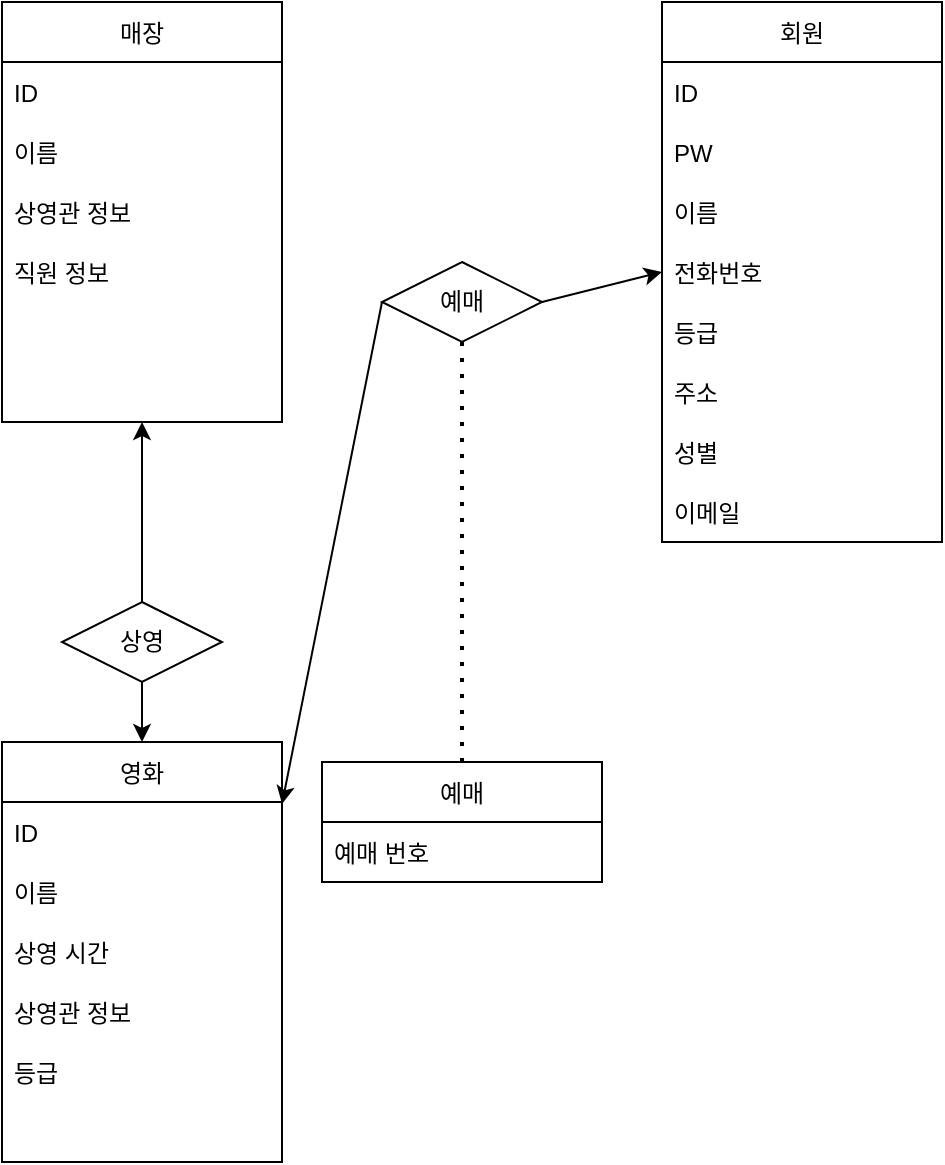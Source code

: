 <mxfile version="15.5.2" type="github">
  <diagram id="C5RBs43oDa-KdzZeNtuy" name="Page-1">
    <mxGraphModel dx="2062" dy="1154" grid="1" gridSize="10" guides="1" tooltips="1" connect="1" arrows="1" fold="1" page="1" pageScale="1" pageWidth="1169" pageHeight="1654" math="0" shadow="0">
      <root>
        <mxCell id="WIyWlLk6GJQsqaUBKTNV-0" />
        <mxCell id="WIyWlLk6GJQsqaUBKTNV-1" parent="WIyWlLk6GJQsqaUBKTNV-0" />
        <mxCell id="eVh-Bh2Psxbf9Z9gG3oA-1" value="회원" style="swimlane;fontStyle=0;childLayout=stackLayout;horizontal=1;startSize=30;horizontalStack=0;resizeParent=1;resizeParentMax=0;resizeLast=0;collapsible=1;marginBottom=0;" parent="WIyWlLk6GJQsqaUBKTNV-1" vertex="1">
          <mxGeometry x="970" y="140" width="140" height="270" as="geometry" />
        </mxCell>
        <mxCell id="eVh-Bh2Psxbf9Z9gG3oA-2" value="ID" style="text;strokeColor=none;fillColor=none;align=left;verticalAlign=middle;spacingLeft=4;spacingRight=4;overflow=hidden;points=[[0,0.5],[1,0.5]];portConstraint=eastwest;rotatable=0;" parent="eVh-Bh2Psxbf9Z9gG3oA-1" vertex="1">
          <mxGeometry y="30" width="140" height="30" as="geometry" />
        </mxCell>
        <mxCell id="eVh-Bh2Psxbf9Z9gG3oA-3" value="PW" style="text;strokeColor=none;fillColor=none;align=left;verticalAlign=middle;spacingLeft=4;spacingRight=4;overflow=hidden;points=[[0,0.5],[1,0.5]];portConstraint=eastwest;rotatable=0;" parent="eVh-Bh2Psxbf9Z9gG3oA-1" vertex="1">
          <mxGeometry y="60" width="140" height="30" as="geometry" />
        </mxCell>
        <mxCell id="eVh-Bh2Psxbf9Z9gG3oA-4" value="이름" style="text;strokeColor=none;fillColor=none;align=left;verticalAlign=middle;spacingLeft=4;spacingRight=4;overflow=hidden;points=[[0,0.5],[1,0.5]];portConstraint=eastwest;rotatable=0;" parent="eVh-Bh2Psxbf9Z9gG3oA-1" vertex="1">
          <mxGeometry y="90" width="140" height="30" as="geometry" />
        </mxCell>
        <mxCell id="eVh-Bh2Psxbf9Z9gG3oA-8" value="전화번호" style="text;strokeColor=none;fillColor=none;align=left;verticalAlign=middle;spacingLeft=4;spacingRight=4;overflow=hidden;points=[[0,0.5],[1,0.5]];portConstraint=eastwest;rotatable=0;" parent="eVh-Bh2Psxbf9Z9gG3oA-1" vertex="1">
          <mxGeometry y="120" width="140" height="30" as="geometry" />
        </mxCell>
        <mxCell id="eVh-Bh2Psxbf9Z9gG3oA-9" value="등급" style="text;strokeColor=none;fillColor=none;align=left;verticalAlign=middle;spacingLeft=4;spacingRight=4;overflow=hidden;points=[[0,0.5],[1,0.5]];portConstraint=eastwest;rotatable=0;" parent="eVh-Bh2Psxbf9Z9gG3oA-1" vertex="1">
          <mxGeometry y="150" width="140" height="30" as="geometry" />
        </mxCell>
        <mxCell id="eVh-Bh2Psxbf9Z9gG3oA-10" value="주소" style="text;strokeColor=none;fillColor=none;align=left;verticalAlign=middle;spacingLeft=4;spacingRight=4;overflow=hidden;points=[[0,0.5],[1,0.5]];portConstraint=eastwest;rotatable=0;" parent="eVh-Bh2Psxbf9Z9gG3oA-1" vertex="1">
          <mxGeometry y="180" width="140" height="30" as="geometry" />
        </mxCell>
        <mxCell id="eVh-Bh2Psxbf9Z9gG3oA-11" value="성별" style="text;strokeColor=none;fillColor=none;align=left;verticalAlign=middle;spacingLeft=4;spacingRight=4;overflow=hidden;points=[[0,0.5],[1,0.5]];portConstraint=eastwest;rotatable=0;" parent="eVh-Bh2Psxbf9Z9gG3oA-1" vertex="1">
          <mxGeometry y="210" width="140" height="30" as="geometry" />
        </mxCell>
        <mxCell id="eVh-Bh2Psxbf9Z9gG3oA-12" value="이메일" style="text;strokeColor=none;fillColor=none;align=left;verticalAlign=middle;spacingLeft=4;spacingRight=4;overflow=hidden;points=[[0,0.5],[1,0.5]];portConstraint=eastwest;rotatable=0;" parent="eVh-Bh2Psxbf9Z9gG3oA-1" vertex="1">
          <mxGeometry y="240" width="140" height="30" as="geometry" />
        </mxCell>
        <mxCell id="eVh-Bh2Psxbf9Z9gG3oA-13" value="매장" style="swimlane;fontStyle=0;childLayout=stackLayout;horizontal=1;startSize=30;horizontalStack=0;resizeParent=1;resizeParentMax=0;resizeLast=0;collapsible=1;marginBottom=0;" parent="WIyWlLk6GJQsqaUBKTNV-1" vertex="1">
          <mxGeometry x="640" y="140" width="140" height="210" as="geometry" />
        </mxCell>
        <mxCell id="eVh-Bh2Psxbf9Z9gG3oA-14" value="ID" style="text;strokeColor=none;fillColor=none;align=left;verticalAlign=middle;spacingLeft=4;spacingRight=4;overflow=hidden;points=[[0,0.5],[1,0.5]];portConstraint=eastwest;rotatable=0;" parent="eVh-Bh2Psxbf9Z9gG3oA-13" vertex="1">
          <mxGeometry y="30" width="140" height="30" as="geometry" />
        </mxCell>
        <mxCell id="eVh-Bh2Psxbf9Z9gG3oA-15" value="이름" style="text;strokeColor=none;fillColor=none;align=left;verticalAlign=middle;spacingLeft=4;spacingRight=4;overflow=hidden;points=[[0,0.5],[1,0.5]];portConstraint=eastwest;rotatable=0;" parent="eVh-Bh2Psxbf9Z9gG3oA-13" vertex="1">
          <mxGeometry y="60" width="140" height="30" as="geometry" />
        </mxCell>
        <mxCell id="eVh-Bh2Psxbf9Z9gG3oA-16" value="상영관 정보" style="text;strokeColor=none;fillColor=none;align=left;verticalAlign=middle;spacingLeft=4;spacingRight=4;overflow=hidden;points=[[0,0.5],[1,0.5]];portConstraint=eastwest;rotatable=0;" parent="eVh-Bh2Psxbf9Z9gG3oA-13" vertex="1">
          <mxGeometry y="90" width="140" height="30" as="geometry" />
        </mxCell>
        <mxCell id="H5qAbDO8ogYevprrLdWN-10" value="직원 정보" style="text;strokeColor=none;fillColor=none;align=left;verticalAlign=middle;spacingLeft=4;spacingRight=4;overflow=hidden;points=[[0,0.5],[1,0.5]];portConstraint=eastwest;rotatable=0;" vertex="1" parent="eVh-Bh2Psxbf9Z9gG3oA-13">
          <mxGeometry y="120" width="140" height="30" as="geometry" />
        </mxCell>
        <mxCell id="H5qAbDO8ogYevprrLdWN-9" style="text;strokeColor=none;fillColor=none;align=left;verticalAlign=middle;spacingLeft=4;spacingRight=4;overflow=hidden;points=[[0,0.5],[1,0.5]];portConstraint=eastwest;rotatable=0;" vertex="1" parent="eVh-Bh2Psxbf9Z9gG3oA-13">
          <mxGeometry y="150" width="140" height="30" as="geometry" />
        </mxCell>
        <mxCell id="H5qAbDO8ogYevprrLdWN-8" style="text;strokeColor=none;fillColor=none;align=left;verticalAlign=middle;spacingLeft=4;spacingRight=4;overflow=hidden;points=[[0,0.5],[1,0.5]];portConstraint=eastwest;rotatable=0;" vertex="1" parent="eVh-Bh2Psxbf9Z9gG3oA-13">
          <mxGeometry y="180" width="140" height="30" as="geometry" />
        </mxCell>
        <mxCell id="eVh-Bh2Psxbf9Z9gG3oA-17" value="상영" style="rhombus;whiteSpace=wrap;html=1;" parent="WIyWlLk6GJQsqaUBKTNV-1" vertex="1">
          <mxGeometry x="670" y="440" width="80" height="40" as="geometry" />
        </mxCell>
        <mxCell id="eVh-Bh2Psxbf9Z9gG3oA-19" value="" style="endArrow=classic;html=1;rounded=0;" parent="WIyWlLk6GJQsqaUBKTNV-1" source="eVh-Bh2Psxbf9Z9gG3oA-17" edge="1">
          <mxGeometry width="50" height="50" relative="1" as="geometry">
            <mxPoint x="760" y="410" as="sourcePoint" />
            <mxPoint x="710" y="350" as="targetPoint" />
          </mxGeometry>
        </mxCell>
        <mxCell id="eVh-Bh2Psxbf9Z9gG3oA-20" value="영화" style="swimlane;fontStyle=0;childLayout=stackLayout;horizontal=1;startSize=30;horizontalStack=0;resizeParent=1;resizeParentMax=0;resizeLast=0;collapsible=1;marginBottom=0;" parent="WIyWlLk6GJQsqaUBKTNV-1" vertex="1">
          <mxGeometry x="640" y="510" width="140" height="210" as="geometry" />
        </mxCell>
        <mxCell id="eVh-Bh2Psxbf9Z9gG3oA-23" value="ID" style="text;strokeColor=none;fillColor=none;align=left;verticalAlign=middle;spacingLeft=4;spacingRight=4;overflow=hidden;points=[[0,0.5],[1,0.5]];portConstraint=eastwest;rotatable=0;" parent="eVh-Bh2Psxbf9Z9gG3oA-20" vertex="1">
          <mxGeometry y="30" width="140" height="30" as="geometry" />
        </mxCell>
        <mxCell id="H5qAbDO8ogYevprrLdWN-4" value="이름" style="text;strokeColor=none;fillColor=none;align=left;verticalAlign=middle;spacingLeft=4;spacingRight=4;overflow=hidden;points=[[0,0.5],[1,0.5]];portConstraint=eastwest;rotatable=0;" vertex="1" parent="eVh-Bh2Psxbf9Z9gG3oA-20">
          <mxGeometry y="60" width="140" height="30" as="geometry" />
        </mxCell>
        <mxCell id="H5qAbDO8ogYevprrLdWN-3" value="상영 시간" style="text;strokeColor=none;fillColor=none;align=left;verticalAlign=middle;spacingLeft=4;spacingRight=4;overflow=hidden;points=[[0,0.5],[1,0.5]];portConstraint=eastwest;rotatable=0;" vertex="1" parent="eVh-Bh2Psxbf9Z9gG3oA-20">
          <mxGeometry y="90" width="140" height="30" as="geometry" />
        </mxCell>
        <mxCell id="H5qAbDO8ogYevprrLdWN-2" value="상영관 정보" style="text;strokeColor=none;fillColor=none;align=left;verticalAlign=middle;spacingLeft=4;spacingRight=4;overflow=hidden;points=[[0,0.5],[1,0.5]];portConstraint=eastwest;rotatable=0;" vertex="1" parent="eVh-Bh2Psxbf9Z9gG3oA-20">
          <mxGeometry y="120" width="140" height="30" as="geometry" />
        </mxCell>
        <mxCell id="H5qAbDO8ogYevprrLdWN-1" value="등급" style="text;strokeColor=none;fillColor=none;align=left;verticalAlign=middle;spacingLeft=4;spacingRight=4;overflow=hidden;points=[[0,0.5],[1,0.5]];portConstraint=eastwest;rotatable=0;" vertex="1" parent="eVh-Bh2Psxbf9Z9gG3oA-20">
          <mxGeometry y="150" width="140" height="30" as="geometry" />
        </mxCell>
        <mxCell id="H5qAbDO8ogYevprrLdWN-0" style="text;strokeColor=none;fillColor=none;align=left;verticalAlign=middle;spacingLeft=4;spacingRight=4;overflow=hidden;points=[[0,0.5],[1,0.5]];portConstraint=eastwest;rotatable=0;" vertex="1" parent="eVh-Bh2Psxbf9Z9gG3oA-20">
          <mxGeometry y="180" width="140" height="30" as="geometry" />
        </mxCell>
        <mxCell id="eVh-Bh2Psxbf9Z9gG3oA-24" value="" style="endArrow=classic;html=1;rounded=0;exitX=0.5;exitY=1;exitDx=0;exitDy=0;entryX=0.5;entryY=0;entryDx=0;entryDy=0;" parent="WIyWlLk6GJQsqaUBKTNV-1" source="eVh-Bh2Psxbf9Z9gG3oA-17" target="eVh-Bh2Psxbf9Z9gG3oA-20" edge="1">
          <mxGeometry width="50" height="50" relative="1" as="geometry">
            <mxPoint x="760" y="550" as="sourcePoint" />
            <mxPoint x="810" y="500" as="targetPoint" />
          </mxGeometry>
        </mxCell>
        <mxCell id="eVh-Bh2Psxbf9Z9gG3oA-25" value="예매" style="rhombus;whiteSpace=wrap;html=1;" parent="WIyWlLk6GJQsqaUBKTNV-1" vertex="1">
          <mxGeometry x="830" y="270" width="80" height="40" as="geometry" />
        </mxCell>
        <mxCell id="eVh-Bh2Psxbf9Z9gG3oA-26" value="" style="endArrow=classic;html=1;rounded=0;entryX=0;entryY=0.5;entryDx=0;entryDy=0;exitX=1;exitY=0.5;exitDx=0;exitDy=0;" parent="WIyWlLk6GJQsqaUBKTNV-1" source="eVh-Bh2Psxbf9Z9gG3oA-25" target="eVh-Bh2Psxbf9Z9gG3oA-8" edge="1">
          <mxGeometry width="50" height="50" relative="1" as="geometry">
            <mxPoint x="760" y="410" as="sourcePoint" />
            <mxPoint x="810" y="360" as="targetPoint" />
          </mxGeometry>
        </mxCell>
        <mxCell id="eVh-Bh2Psxbf9Z9gG3oA-27" value="" style="endArrow=classic;html=1;rounded=0;exitX=0;exitY=0.5;exitDx=0;exitDy=0;entryX=1;entryY=0.033;entryDx=0;entryDy=0;entryPerimeter=0;" parent="WIyWlLk6GJQsqaUBKTNV-1" source="eVh-Bh2Psxbf9Z9gG3oA-25" target="eVh-Bh2Psxbf9Z9gG3oA-23" edge="1">
          <mxGeometry width="50" height="50" relative="1" as="geometry">
            <mxPoint x="760" y="410" as="sourcePoint" />
            <mxPoint x="783" y="401" as="targetPoint" />
          </mxGeometry>
        </mxCell>
        <mxCell id="eVh-Bh2Psxbf9Z9gG3oA-28" value="예매" style="swimlane;fontStyle=0;childLayout=stackLayout;horizontal=1;startSize=30;horizontalStack=0;resizeParent=1;resizeParentMax=0;resizeLast=0;collapsible=1;marginBottom=0;" parent="WIyWlLk6GJQsqaUBKTNV-1" vertex="1">
          <mxGeometry x="800" y="520" width="140" height="60" as="geometry" />
        </mxCell>
        <mxCell id="eVh-Bh2Psxbf9Z9gG3oA-29" value="예매 번호" style="text;strokeColor=none;fillColor=none;align=left;verticalAlign=middle;spacingLeft=4;spacingRight=4;overflow=hidden;points=[[0,0.5],[1,0.5]];portConstraint=eastwest;rotatable=0;" parent="eVh-Bh2Psxbf9Z9gG3oA-28" vertex="1">
          <mxGeometry y="30" width="140" height="30" as="geometry" />
        </mxCell>
        <mxCell id="eVh-Bh2Psxbf9Z9gG3oA-32" value="" style="endArrow=none;dashed=1;html=1;dashPattern=1 3;strokeWidth=2;rounded=0;entryX=0.5;entryY=1;entryDx=0;entryDy=0;exitX=0.5;exitY=0;exitDx=0;exitDy=0;" parent="WIyWlLk6GJQsqaUBKTNV-1" source="eVh-Bh2Psxbf9Z9gG3oA-28" target="eVh-Bh2Psxbf9Z9gG3oA-25" edge="1">
          <mxGeometry width="50" height="50" relative="1" as="geometry">
            <mxPoint x="760" y="410" as="sourcePoint" />
            <mxPoint x="810" y="360" as="targetPoint" />
          </mxGeometry>
        </mxCell>
      </root>
    </mxGraphModel>
  </diagram>
</mxfile>
